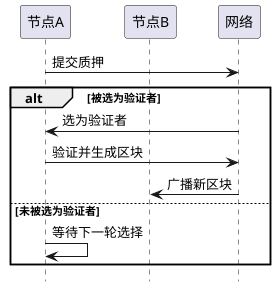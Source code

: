 @startuml
hide footbox
participant "节点A" as NodeA
participant "节点B" as NodeB
participant "网络" as Network

NodeA -> Network: 提交质押
alt 被选为验证者
    Network -> NodeA: 选为验证者
    NodeA -> Network: 验证并生成区块
    Network -> NodeB: 广播新区块
else 未被选为验证者
    NodeA -> NodeA: 等待下一轮选择
end
@enduml
